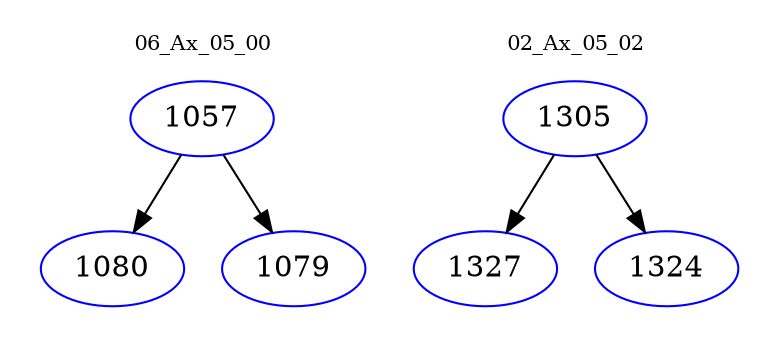 digraph{
subgraph cluster_0 {
color = white
label = "06_Ax_05_00";
fontsize=10;
T0_1057 [label="1057", color="blue"]
T0_1057 -> T0_1080 [color="black"]
T0_1080 [label="1080", color="blue"]
T0_1057 -> T0_1079 [color="black"]
T0_1079 [label="1079", color="blue"]
}
subgraph cluster_1 {
color = white
label = "02_Ax_05_02";
fontsize=10;
T1_1305 [label="1305", color="blue"]
T1_1305 -> T1_1327 [color="black"]
T1_1327 [label="1327", color="blue"]
T1_1305 -> T1_1324 [color="black"]
T1_1324 [label="1324", color="blue"]
}
}
